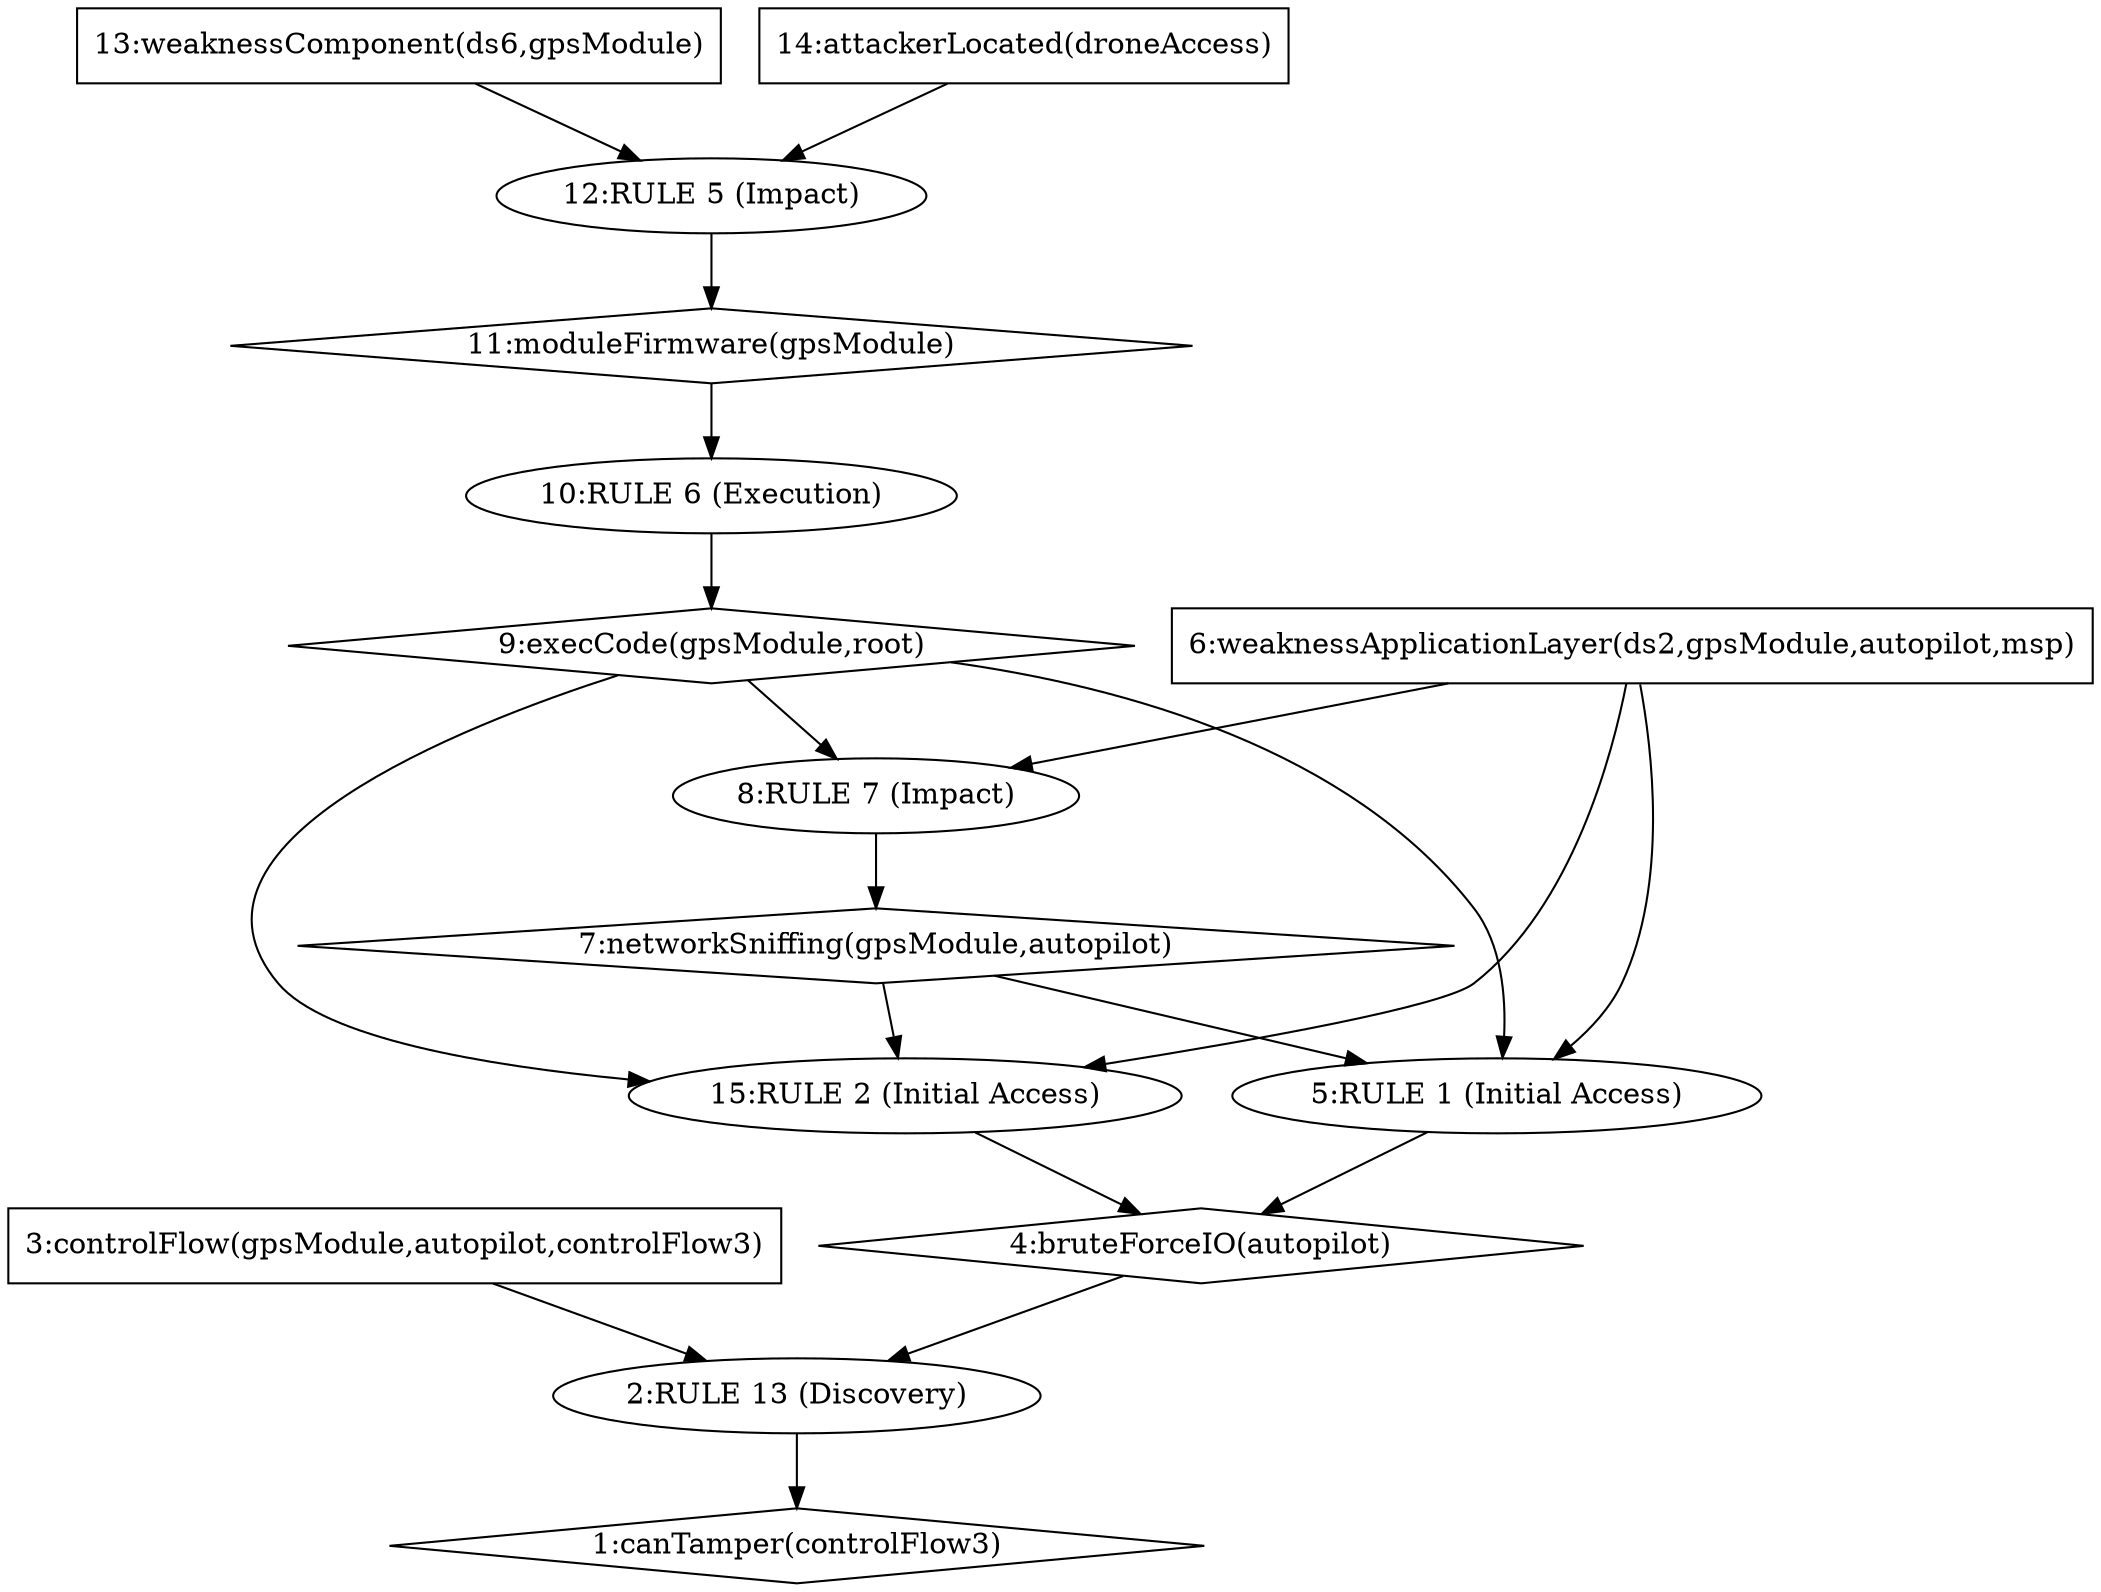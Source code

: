 digraph G {
	1 [label="1:canTamper(controlFlow3)",shape=diamond];
	2 [label="2:RULE 13 (Discovery)",shape=ellipse];
	3 [label="3:controlFlow(gpsModule,autopilot,controlFlow3)",shape=box];
	4 [label="4:bruteForceIO(autopilot)",shape=diamond];
	5 [label="5:RULE 1 (Initial Access)",shape=ellipse];
	6 [label="6:weaknessApplicationLayer(ds2,gpsModule,autopilot,msp)",shape=box];
	7 [label="7:networkSniffing(gpsModule,autopilot)",shape=diamond];
	8 [label="8:RULE 7 (Impact)",shape=ellipse];
	9 [label="9:execCode(gpsModule,root)",shape=diamond];
	10 [label="10:RULE 6 (Execution)",shape=ellipse];
	11 [label="11:moduleFirmware(gpsModule)",shape=diamond];
	12 [label="12:RULE 5 (Impact)",shape=ellipse];
	13 [label="13:weaknessComponent(ds6,gpsModule)",shape=box];
	14 [label="14:attackerLocated(droneAccess)",shape=box];
	15 [label="15:RULE 2 (Initial Access)",shape=ellipse];
	3 -> 	2;
	6 -> 	5;
	6 -> 	8;
	13 -> 	12;
	14 -> 	12;
	12 -> 	11;
	11 -> 	10;
	10 -> 	9;
	9 -> 	8;
	8 -> 	7;
	7 -> 	5;
	9 -> 	5;
	5 -> 	4;
	6 -> 	15;
	7 -> 	15;
	9 -> 	15;
	15 -> 	4;
	4 -> 	2;
	2 -> 	1;
}

